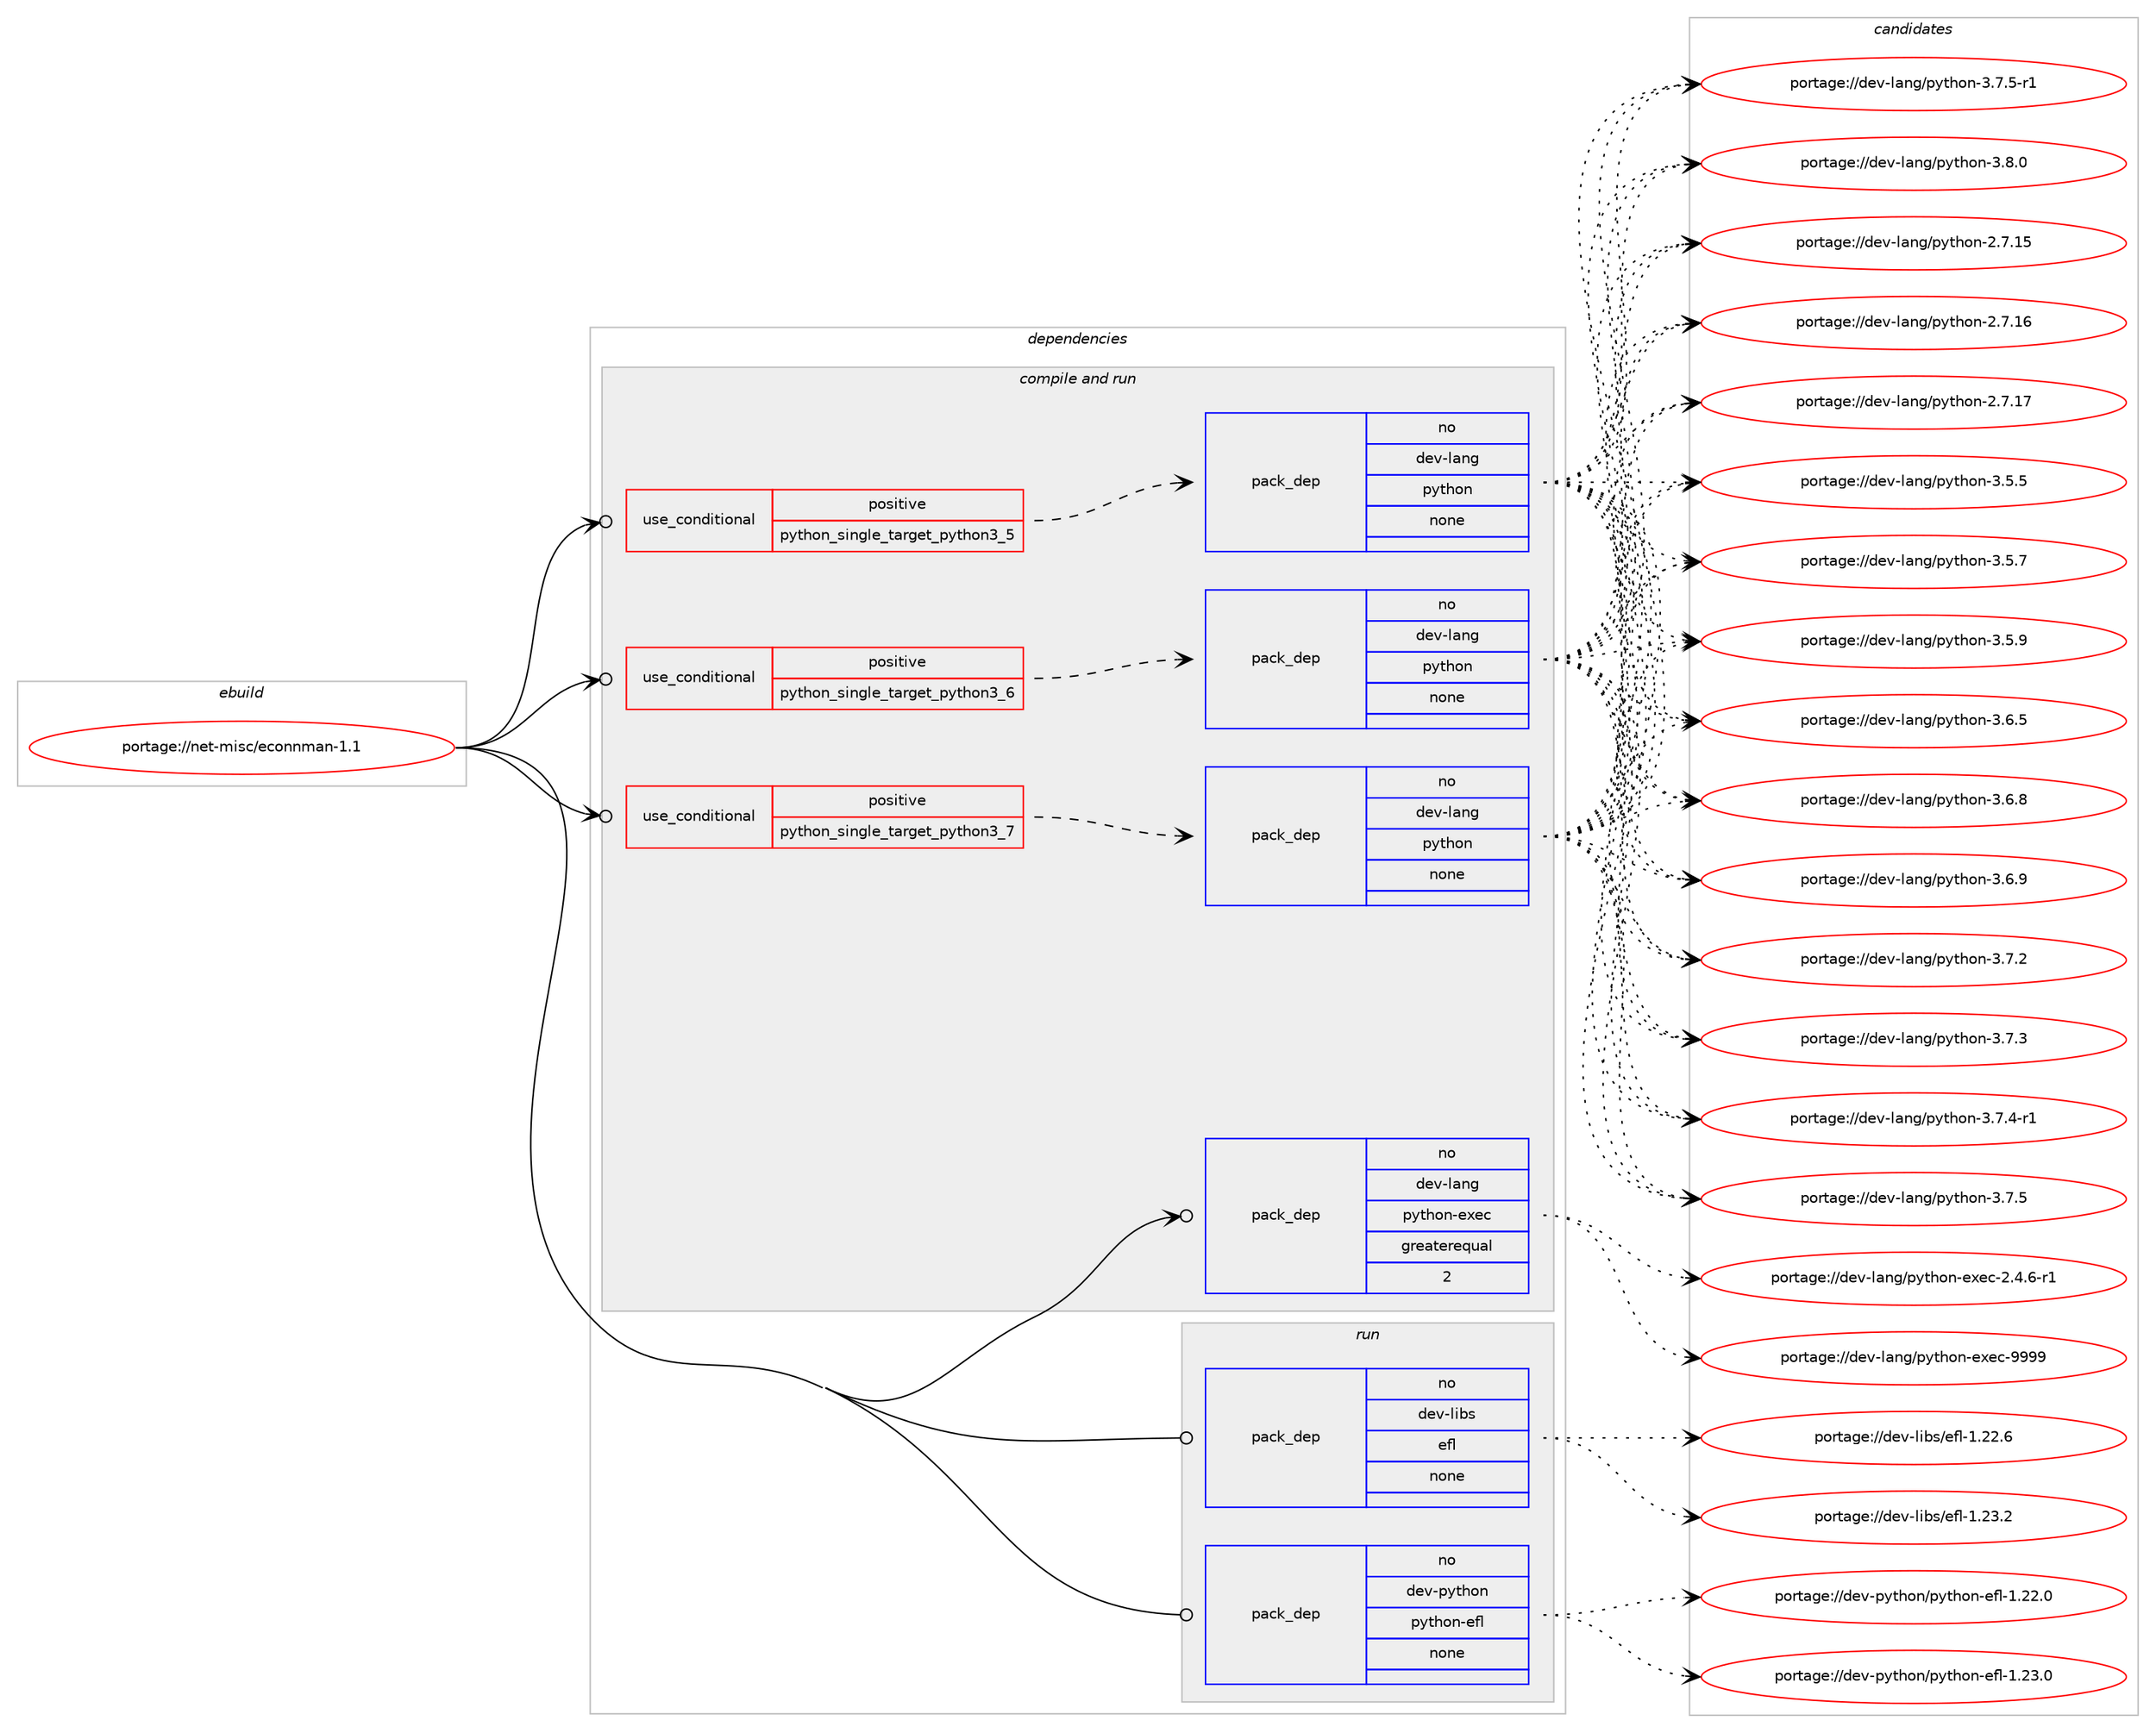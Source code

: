 digraph prolog {

# *************
# Graph options
# *************

newrank=true;
concentrate=true;
compound=true;
graph [rankdir=LR,fontname=Helvetica,fontsize=10,ranksep=1.5];#, ranksep=2.5, nodesep=0.2];
edge  [arrowhead=vee];
node  [fontname=Helvetica,fontsize=10];

# **********
# The ebuild
# **********

subgraph cluster_leftcol {
color=gray;
rank=same;
label=<<i>ebuild</i>>;
id [label="portage://net-misc/econnman-1.1", color=red, width=4, href="../net-misc/econnman-1.1.svg"];
}

# ****************
# The dependencies
# ****************

subgraph cluster_midcol {
color=gray;
label=<<i>dependencies</i>>;
subgraph cluster_compile {
fillcolor="#eeeeee";
style=filled;
label=<<i>compile</i>>;
}
subgraph cluster_compileandrun {
fillcolor="#eeeeee";
style=filled;
label=<<i>compile and run</i>>;
subgraph cond91521 {
dependency365668 [label=<<TABLE BORDER="0" CELLBORDER="1" CELLSPACING="0" CELLPADDING="4"><TR><TD ROWSPAN="3" CELLPADDING="10">use_conditional</TD></TR><TR><TD>positive</TD></TR><TR><TD>python_single_target_python3_5</TD></TR></TABLE>>, shape=none, color=red];
subgraph pack268056 {
dependency365669 [label=<<TABLE BORDER="0" CELLBORDER="1" CELLSPACING="0" CELLPADDING="4" WIDTH="220"><TR><TD ROWSPAN="6" CELLPADDING="30">pack_dep</TD></TR><TR><TD WIDTH="110">no</TD></TR><TR><TD>dev-lang</TD></TR><TR><TD>python</TD></TR><TR><TD>none</TD></TR><TR><TD></TD></TR></TABLE>>, shape=none, color=blue];
}
dependency365668:e -> dependency365669:w [weight=20,style="dashed",arrowhead="vee"];
}
id:e -> dependency365668:w [weight=20,style="solid",arrowhead="odotvee"];
subgraph cond91522 {
dependency365670 [label=<<TABLE BORDER="0" CELLBORDER="1" CELLSPACING="0" CELLPADDING="4"><TR><TD ROWSPAN="3" CELLPADDING="10">use_conditional</TD></TR><TR><TD>positive</TD></TR><TR><TD>python_single_target_python3_6</TD></TR></TABLE>>, shape=none, color=red];
subgraph pack268057 {
dependency365671 [label=<<TABLE BORDER="0" CELLBORDER="1" CELLSPACING="0" CELLPADDING="4" WIDTH="220"><TR><TD ROWSPAN="6" CELLPADDING="30">pack_dep</TD></TR><TR><TD WIDTH="110">no</TD></TR><TR><TD>dev-lang</TD></TR><TR><TD>python</TD></TR><TR><TD>none</TD></TR><TR><TD></TD></TR></TABLE>>, shape=none, color=blue];
}
dependency365670:e -> dependency365671:w [weight=20,style="dashed",arrowhead="vee"];
}
id:e -> dependency365670:w [weight=20,style="solid",arrowhead="odotvee"];
subgraph cond91523 {
dependency365672 [label=<<TABLE BORDER="0" CELLBORDER="1" CELLSPACING="0" CELLPADDING="4"><TR><TD ROWSPAN="3" CELLPADDING="10">use_conditional</TD></TR><TR><TD>positive</TD></TR><TR><TD>python_single_target_python3_7</TD></TR></TABLE>>, shape=none, color=red];
subgraph pack268058 {
dependency365673 [label=<<TABLE BORDER="0" CELLBORDER="1" CELLSPACING="0" CELLPADDING="4" WIDTH="220"><TR><TD ROWSPAN="6" CELLPADDING="30">pack_dep</TD></TR><TR><TD WIDTH="110">no</TD></TR><TR><TD>dev-lang</TD></TR><TR><TD>python</TD></TR><TR><TD>none</TD></TR><TR><TD></TD></TR></TABLE>>, shape=none, color=blue];
}
dependency365672:e -> dependency365673:w [weight=20,style="dashed",arrowhead="vee"];
}
id:e -> dependency365672:w [weight=20,style="solid",arrowhead="odotvee"];
subgraph pack268059 {
dependency365674 [label=<<TABLE BORDER="0" CELLBORDER="1" CELLSPACING="0" CELLPADDING="4" WIDTH="220"><TR><TD ROWSPAN="6" CELLPADDING="30">pack_dep</TD></TR><TR><TD WIDTH="110">no</TD></TR><TR><TD>dev-lang</TD></TR><TR><TD>python-exec</TD></TR><TR><TD>greaterequal</TD></TR><TR><TD>2</TD></TR></TABLE>>, shape=none, color=blue];
}
id:e -> dependency365674:w [weight=20,style="solid",arrowhead="odotvee"];
}
subgraph cluster_run {
fillcolor="#eeeeee";
style=filled;
label=<<i>run</i>>;
subgraph pack268060 {
dependency365675 [label=<<TABLE BORDER="0" CELLBORDER="1" CELLSPACING="0" CELLPADDING="4" WIDTH="220"><TR><TD ROWSPAN="6" CELLPADDING="30">pack_dep</TD></TR><TR><TD WIDTH="110">no</TD></TR><TR><TD>dev-libs</TD></TR><TR><TD>efl</TD></TR><TR><TD>none</TD></TR><TR><TD></TD></TR></TABLE>>, shape=none, color=blue];
}
id:e -> dependency365675:w [weight=20,style="solid",arrowhead="odot"];
subgraph pack268061 {
dependency365676 [label=<<TABLE BORDER="0" CELLBORDER="1" CELLSPACING="0" CELLPADDING="4" WIDTH="220"><TR><TD ROWSPAN="6" CELLPADDING="30">pack_dep</TD></TR><TR><TD WIDTH="110">no</TD></TR><TR><TD>dev-python</TD></TR><TR><TD>python-efl</TD></TR><TR><TD>none</TD></TR><TR><TD></TD></TR></TABLE>>, shape=none, color=blue];
}
id:e -> dependency365676:w [weight=20,style="solid",arrowhead="odot"];
}
}

# **************
# The candidates
# **************

subgraph cluster_choices {
rank=same;
color=gray;
label=<<i>candidates</i>>;

subgraph choice268056 {
color=black;
nodesep=1;
choiceportage10010111845108971101034711212111610411111045504655464953 [label="portage://dev-lang/python-2.7.15", color=red, width=4,href="../dev-lang/python-2.7.15.svg"];
choiceportage10010111845108971101034711212111610411111045504655464954 [label="portage://dev-lang/python-2.7.16", color=red, width=4,href="../dev-lang/python-2.7.16.svg"];
choiceportage10010111845108971101034711212111610411111045504655464955 [label="portage://dev-lang/python-2.7.17", color=red, width=4,href="../dev-lang/python-2.7.17.svg"];
choiceportage100101118451089711010347112121116104111110455146534653 [label="portage://dev-lang/python-3.5.5", color=red, width=4,href="../dev-lang/python-3.5.5.svg"];
choiceportage100101118451089711010347112121116104111110455146534655 [label="portage://dev-lang/python-3.5.7", color=red, width=4,href="../dev-lang/python-3.5.7.svg"];
choiceportage100101118451089711010347112121116104111110455146534657 [label="portage://dev-lang/python-3.5.9", color=red, width=4,href="../dev-lang/python-3.5.9.svg"];
choiceportage100101118451089711010347112121116104111110455146544653 [label="portage://dev-lang/python-3.6.5", color=red, width=4,href="../dev-lang/python-3.6.5.svg"];
choiceportage100101118451089711010347112121116104111110455146544656 [label="portage://dev-lang/python-3.6.8", color=red, width=4,href="../dev-lang/python-3.6.8.svg"];
choiceportage100101118451089711010347112121116104111110455146544657 [label="portage://dev-lang/python-3.6.9", color=red, width=4,href="../dev-lang/python-3.6.9.svg"];
choiceportage100101118451089711010347112121116104111110455146554650 [label="portage://dev-lang/python-3.7.2", color=red, width=4,href="../dev-lang/python-3.7.2.svg"];
choiceportage100101118451089711010347112121116104111110455146554651 [label="portage://dev-lang/python-3.7.3", color=red, width=4,href="../dev-lang/python-3.7.3.svg"];
choiceportage1001011184510897110103471121211161041111104551465546524511449 [label="portage://dev-lang/python-3.7.4-r1", color=red, width=4,href="../dev-lang/python-3.7.4-r1.svg"];
choiceportage100101118451089711010347112121116104111110455146554653 [label="portage://dev-lang/python-3.7.5", color=red, width=4,href="../dev-lang/python-3.7.5.svg"];
choiceportage1001011184510897110103471121211161041111104551465546534511449 [label="portage://dev-lang/python-3.7.5-r1", color=red, width=4,href="../dev-lang/python-3.7.5-r1.svg"];
choiceportage100101118451089711010347112121116104111110455146564648 [label="portage://dev-lang/python-3.8.0", color=red, width=4,href="../dev-lang/python-3.8.0.svg"];
dependency365669:e -> choiceportage10010111845108971101034711212111610411111045504655464953:w [style=dotted,weight="100"];
dependency365669:e -> choiceportage10010111845108971101034711212111610411111045504655464954:w [style=dotted,weight="100"];
dependency365669:e -> choiceportage10010111845108971101034711212111610411111045504655464955:w [style=dotted,weight="100"];
dependency365669:e -> choiceportage100101118451089711010347112121116104111110455146534653:w [style=dotted,weight="100"];
dependency365669:e -> choiceportage100101118451089711010347112121116104111110455146534655:w [style=dotted,weight="100"];
dependency365669:e -> choiceportage100101118451089711010347112121116104111110455146534657:w [style=dotted,weight="100"];
dependency365669:e -> choiceportage100101118451089711010347112121116104111110455146544653:w [style=dotted,weight="100"];
dependency365669:e -> choiceportage100101118451089711010347112121116104111110455146544656:w [style=dotted,weight="100"];
dependency365669:e -> choiceportage100101118451089711010347112121116104111110455146544657:w [style=dotted,weight="100"];
dependency365669:e -> choiceportage100101118451089711010347112121116104111110455146554650:w [style=dotted,weight="100"];
dependency365669:e -> choiceportage100101118451089711010347112121116104111110455146554651:w [style=dotted,weight="100"];
dependency365669:e -> choiceportage1001011184510897110103471121211161041111104551465546524511449:w [style=dotted,weight="100"];
dependency365669:e -> choiceportage100101118451089711010347112121116104111110455146554653:w [style=dotted,weight="100"];
dependency365669:e -> choiceportage1001011184510897110103471121211161041111104551465546534511449:w [style=dotted,weight="100"];
dependency365669:e -> choiceportage100101118451089711010347112121116104111110455146564648:w [style=dotted,weight="100"];
}
subgraph choice268057 {
color=black;
nodesep=1;
choiceportage10010111845108971101034711212111610411111045504655464953 [label="portage://dev-lang/python-2.7.15", color=red, width=4,href="../dev-lang/python-2.7.15.svg"];
choiceportage10010111845108971101034711212111610411111045504655464954 [label="portage://dev-lang/python-2.7.16", color=red, width=4,href="../dev-lang/python-2.7.16.svg"];
choiceportage10010111845108971101034711212111610411111045504655464955 [label="portage://dev-lang/python-2.7.17", color=red, width=4,href="../dev-lang/python-2.7.17.svg"];
choiceportage100101118451089711010347112121116104111110455146534653 [label="portage://dev-lang/python-3.5.5", color=red, width=4,href="../dev-lang/python-3.5.5.svg"];
choiceportage100101118451089711010347112121116104111110455146534655 [label="portage://dev-lang/python-3.5.7", color=red, width=4,href="../dev-lang/python-3.5.7.svg"];
choiceportage100101118451089711010347112121116104111110455146534657 [label="portage://dev-lang/python-3.5.9", color=red, width=4,href="../dev-lang/python-3.5.9.svg"];
choiceportage100101118451089711010347112121116104111110455146544653 [label="portage://dev-lang/python-3.6.5", color=red, width=4,href="../dev-lang/python-3.6.5.svg"];
choiceportage100101118451089711010347112121116104111110455146544656 [label="portage://dev-lang/python-3.6.8", color=red, width=4,href="../dev-lang/python-3.6.8.svg"];
choiceportage100101118451089711010347112121116104111110455146544657 [label="portage://dev-lang/python-3.6.9", color=red, width=4,href="../dev-lang/python-3.6.9.svg"];
choiceportage100101118451089711010347112121116104111110455146554650 [label="portage://dev-lang/python-3.7.2", color=red, width=4,href="../dev-lang/python-3.7.2.svg"];
choiceportage100101118451089711010347112121116104111110455146554651 [label="portage://dev-lang/python-3.7.3", color=red, width=4,href="../dev-lang/python-3.7.3.svg"];
choiceportage1001011184510897110103471121211161041111104551465546524511449 [label="portage://dev-lang/python-3.7.4-r1", color=red, width=4,href="../dev-lang/python-3.7.4-r1.svg"];
choiceportage100101118451089711010347112121116104111110455146554653 [label="portage://dev-lang/python-3.7.5", color=red, width=4,href="../dev-lang/python-3.7.5.svg"];
choiceportage1001011184510897110103471121211161041111104551465546534511449 [label="portage://dev-lang/python-3.7.5-r1", color=red, width=4,href="../dev-lang/python-3.7.5-r1.svg"];
choiceportage100101118451089711010347112121116104111110455146564648 [label="portage://dev-lang/python-3.8.0", color=red, width=4,href="../dev-lang/python-3.8.0.svg"];
dependency365671:e -> choiceportage10010111845108971101034711212111610411111045504655464953:w [style=dotted,weight="100"];
dependency365671:e -> choiceportage10010111845108971101034711212111610411111045504655464954:w [style=dotted,weight="100"];
dependency365671:e -> choiceportage10010111845108971101034711212111610411111045504655464955:w [style=dotted,weight="100"];
dependency365671:e -> choiceportage100101118451089711010347112121116104111110455146534653:w [style=dotted,weight="100"];
dependency365671:e -> choiceportage100101118451089711010347112121116104111110455146534655:w [style=dotted,weight="100"];
dependency365671:e -> choiceportage100101118451089711010347112121116104111110455146534657:w [style=dotted,weight="100"];
dependency365671:e -> choiceportage100101118451089711010347112121116104111110455146544653:w [style=dotted,weight="100"];
dependency365671:e -> choiceportage100101118451089711010347112121116104111110455146544656:w [style=dotted,weight="100"];
dependency365671:e -> choiceportage100101118451089711010347112121116104111110455146544657:w [style=dotted,weight="100"];
dependency365671:e -> choiceportage100101118451089711010347112121116104111110455146554650:w [style=dotted,weight="100"];
dependency365671:e -> choiceportage100101118451089711010347112121116104111110455146554651:w [style=dotted,weight="100"];
dependency365671:e -> choiceportage1001011184510897110103471121211161041111104551465546524511449:w [style=dotted,weight="100"];
dependency365671:e -> choiceportage100101118451089711010347112121116104111110455146554653:w [style=dotted,weight="100"];
dependency365671:e -> choiceportage1001011184510897110103471121211161041111104551465546534511449:w [style=dotted,weight="100"];
dependency365671:e -> choiceportage100101118451089711010347112121116104111110455146564648:w [style=dotted,weight="100"];
}
subgraph choice268058 {
color=black;
nodesep=1;
choiceportage10010111845108971101034711212111610411111045504655464953 [label="portage://dev-lang/python-2.7.15", color=red, width=4,href="../dev-lang/python-2.7.15.svg"];
choiceportage10010111845108971101034711212111610411111045504655464954 [label="portage://dev-lang/python-2.7.16", color=red, width=4,href="../dev-lang/python-2.7.16.svg"];
choiceportage10010111845108971101034711212111610411111045504655464955 [label="portage://dev-lang/python-2.7.17", color=red, width=4,href="../dev-lang/python-2.7.17.svg"];
choiceportage100101118451089711010347112121116104111110455146534653 [label="portage://dev-lang/python-3.5.5", color=red, width=4,href="../dev-lang/python-3.5.5.svg"];
choiceportage100101118451089711010347112121116104111110455146534655 [label="portage://dev-lang/python-3.5.7", color=red, width=4,href="../dev-lang/python-3.5.7.svg"];
choiceportage100101118451089711010347112121116104111110455146534657 [label="portage://dev-lang/python-3.5.9", color=red, width=4,href="../dev-lang/python-3.5.9.svg"];
choiceportage100101118451089711010347112121116104111110455146544653 [label="portage://dev-lang/python-3.6.5", color=red, width=4,href="../dev-lang/python-3.6.5.svg"];
choiceportage100101118451089711010347112121116104111110455146544656 [label="portage://dev-lang/python-3.6.8", color=red, width=4,href="../dev-lang/python-3.6.8.svg"];
choiceportage100101118451089711010347112121116104111110455146544657 [label="portage://dev-lang/python-3.6.9", color=red, width=4,href="../dev-lang/python-3.6.9.svg"];
choiceportage100101118451089711010347112121116104111110455146554650 [label="portage://dev-lang/python-3.7.2", color=red, width=4,href="../dev-lang/python-3.7.2.svg"];
choiceportage100101118451089711010347112121116104111110455146554651 [label="portage://dev-lang/python-3.7.3", color=red, width=4,href="../dev-lang/python-3.7.3.svg"];
choiceportage1001011184510897110103471121211161041111104551465546524511449 [label="portage://dev-lang/python-3.7.4-r1", color=red, width=4,href="../dev-lang/python-3.7.4-r1.svg"];
choiceportage100101118451089711010347112121116104111110455146554653 [label="portage://dev-lang/python-3.7.5", color=red, width=4,href="../dev-lang/python-3.7.5.svg"];
choiceportage1001011184510897110103471121211161041111104551465546534511449 [label="portage://dev-lang/python-3.7.5-r1", color=red, width=4,href="../dev-lang/python-3.7.5-r1.svg"];
choiceportage100101118451089711010347112121116104111110455146564648 [label="portage://dev-lang/python-3.8.0", color=red, width=4,href="../dev-lang/python-3.8.0.svg"];
dependency365673:e -> choiceportage10010111845108971101034711212111610411111045504655464953:w [style=dotted,weight="100"];
dependency365673:e -> choiceportage10010111845108971101034711212111610411111045504655464954:w [style=dotted,weight="100"];
dependency365673:e -> choiceportage10010111845108971101034711212111610411111045504655464955:w [style=dotted,weight="100"];
dependency365673:e -> choiceportage100101118451089711010347112121116104111110455146534653:w [style=dotted,weight="100"];
dependency365673:e -> choiceportage100101118451089711010347112121116104111110455146534655:w [style=dotted,weight="100"];
dependency365673:e -> choiceportage100101118451089711010347112121116104111110455146534657:w [style=dotted,weight="100"];
dependency365673:e -> choiceportage100101118451089711010347112121116104111110455146544653:w [style=dotted,weight="100"];
dependency365673:e -> choiceportage100101118451089711010347112121116104111110455146544656:w [style=dotted,weight="100"];
dependency365673:e -> choiceportage100101118451089711010347112121116104111110455146544657:w [style=dotted,weight="100"];
dependency365673:e -> choiceportage100101118451089711010347112121116104111110455146554650:w [style=dotted,weight="100"];
dependency365673:e -> choiceportage100101118451089711010347112121116104111110455146554651:w [style=dotted,weight="100"];
dependency365673:e -> choiceportage1001011184510897110103471121211161041111104551465546524511449:w [style=dotted,weight="100"];
dependency365673:e -> choiceportage100101118451089711010347112121116104111110455146554653:w [style=dotted,weight="100"];
dependency365673:e -> choiceportage1001011184510897110103471121211161041111104551465546534511449:w [style=dotted,weight="100"];
dependency365673:e -> choiceportage100101118451089711010347112121116104111110455146564648:w [style=dotted,weight="100"];
}
subgraph choice268059 {
color=black;
nodesep=1;
choiceportage10010111845108971101034711212111610411111045101120101994550465246544511449 [label="portage://dev-lang/python-exec-2.4.6-r1", color=red, width=4,href="../dev-lang/python-exec-2.4.6-r1.svg"];
choiceportage10010111845108971101034711212111610411111045101120101994557575757 [label="portage://dev-lang/python-exec-9999", color=red, width=4,href="../dev-lang/python-exec-9999.svg"];
dependency365674:e -> choiceportage10010111845108971101034711212111610411111045101120101994550465246544511449:w [style=dotted,weight="100"];
dependency365674:e -> choiceportage10010111845108971101034711212111610411111045101120101994557575757:w [style=dotted,weight="100"];
}
subgraph choice268060 {
color=black;
nodesep=1;
choiceportage10010111845108105981154710110210845494650504654 [label="portage://dev-libs/efl-1.22.6", color=red, width=4,href="../dev-libs/efl-1.22.6.svg"];
choiceportage10010111845108105981154710110210845494650514650 [label="portage://dev-libs/efl-1.23.2", color=red, width=4,href="../dev-libs/efl-1.23.2.svg"];
dependency365675:e -> choiceportage10010111845108105981154710110210845494650504654:w [style=dotted,weight="100"];
dependency365675:e -> choiceportage10010111845108105981154710110210845494650514650:w [style=dotted,weight="100"];
}
subgraph choice268061 {
color=black;
nodesep=1;
choiceportage10010111845112121116104111110471121211161041111104510110210845494650504648 [label="portage://dev-python/python-efl-1.22.0", color=red, width=4,href="../dev-python/python-efl-1.22.0.svg"];
choiceportage10010111845112121116104111110471121211161041111104510110210845494650514648 [label="portage://dev-python/python-efl-1.23.0", color=red, width=4,href="../dev-python/python-efl-1.23.0.svg"];
dependency365676:e -> choiceportage10010111845112121116104111110471121211161041111104510110210845494650504648:w [style=dotted,weight="100"];
dependency365676:e -> choiceportage10010111845112121116104111110471121211161041111104510110210845494650514648:w [style=dotted,weight="100"];
}
}

}
